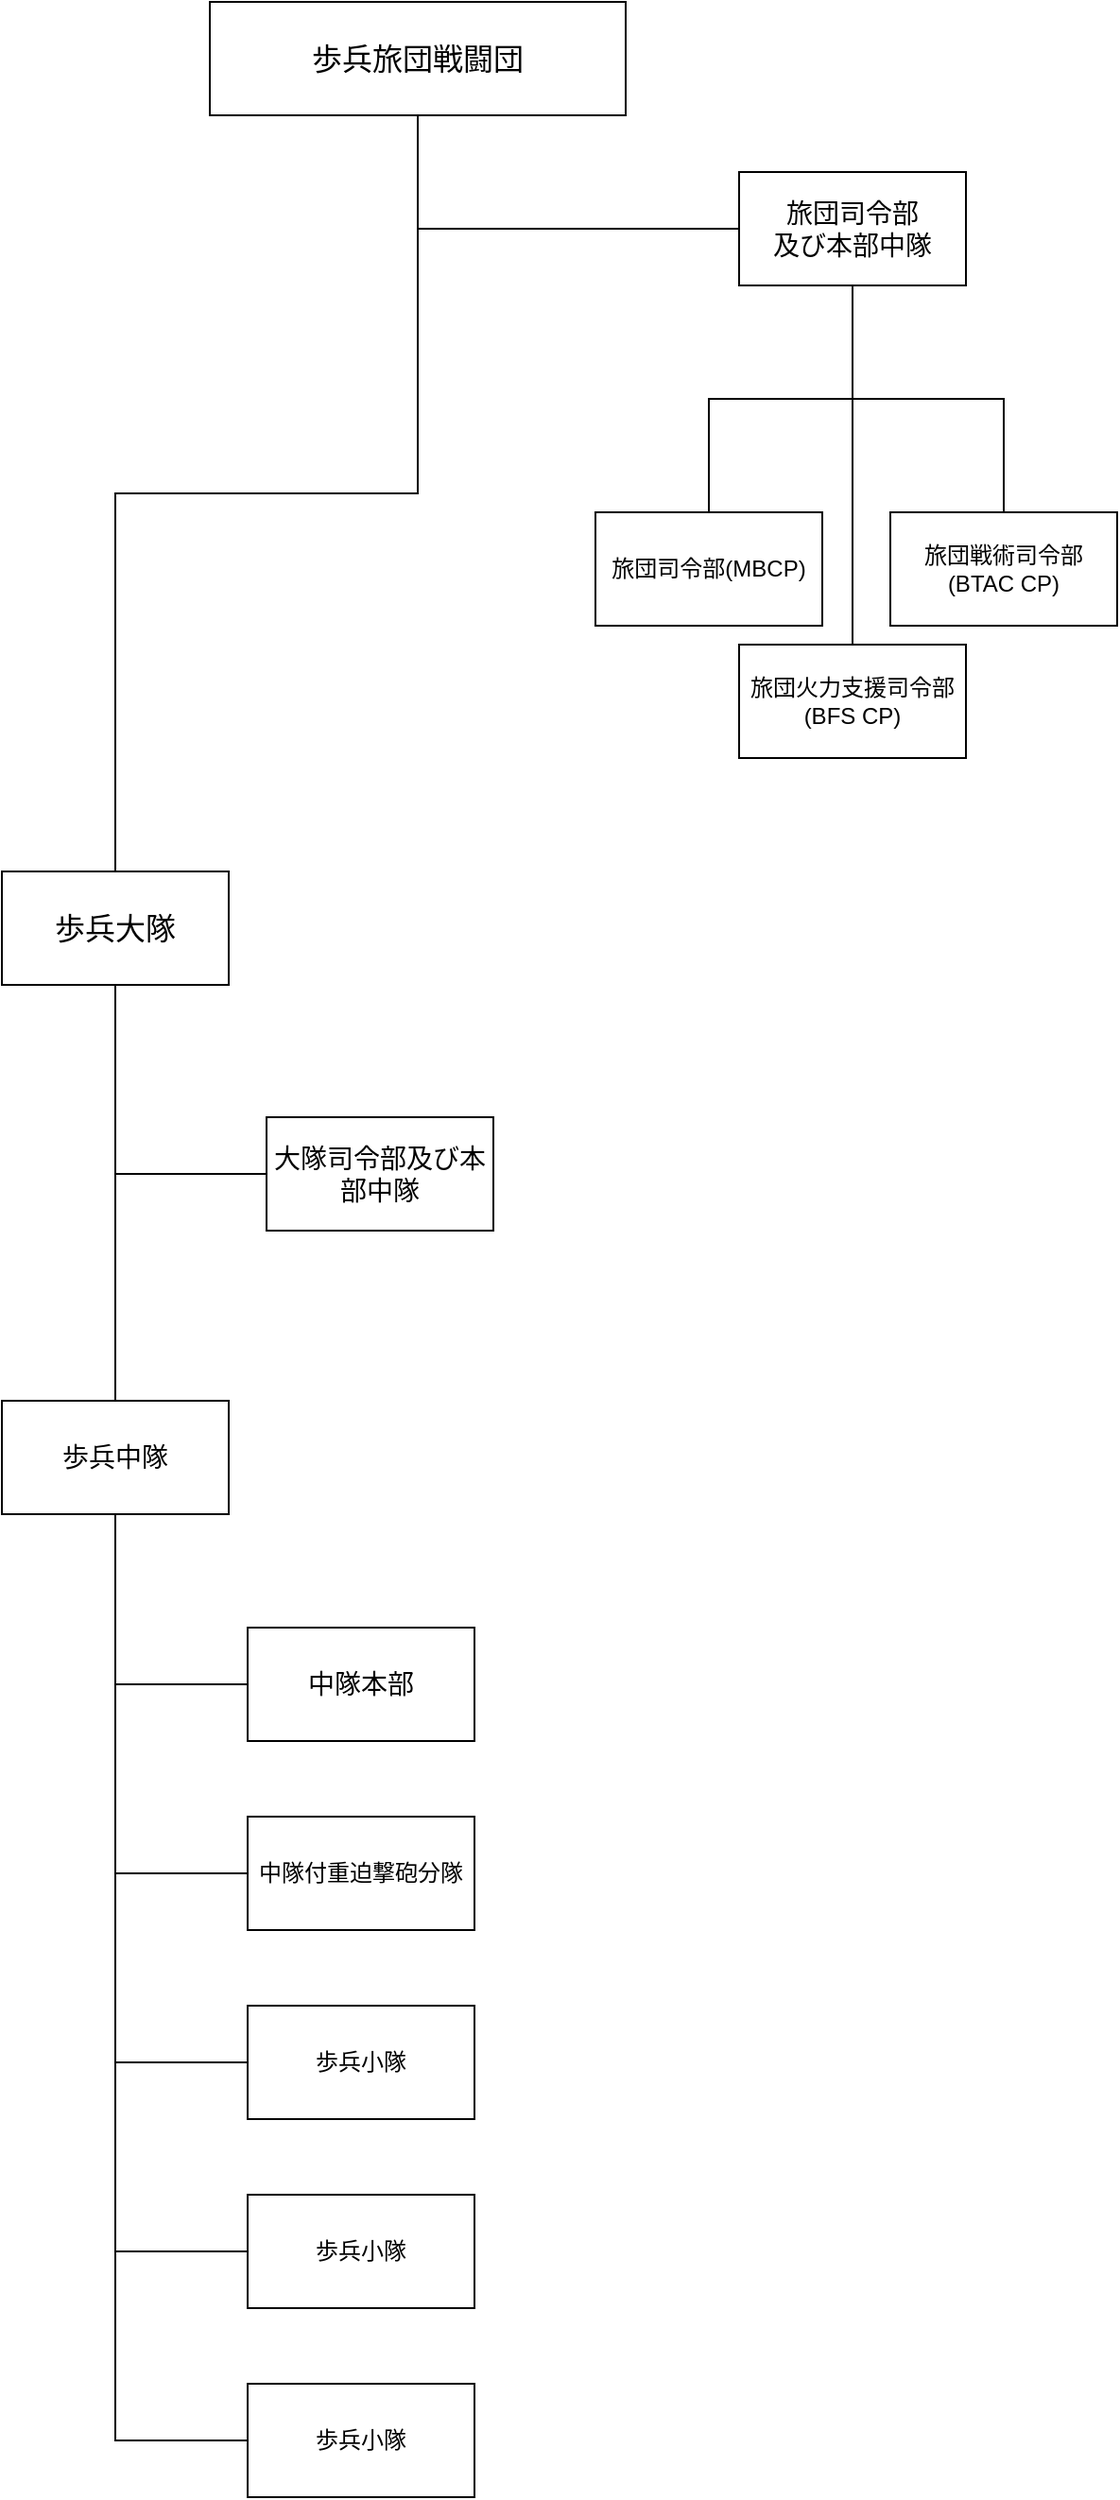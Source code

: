 <mxfile version="21.7.4" type="github">
  <diagram id="prtHgNgQTEPvFCAcTncT" name="Page-1">
    <mxGraphModel dx="1434" dy="768" grid="1" gridSize="10" guides="1" tooltips="1" connect="1" arrows="1" fold="1" page="1" pageScale="1" pageWidth="827" pageHeight="1169" math="0" shadow="0">
      <root>
        <mxCell id="0" />
        <mxCell id="1" parent="0" />
        <mxCell id="buX2rn0j0Ipx8Q19kB1j-3" style="edgeStyle=orthogonalEdgeStyle;rounded=0;orthogonalLoop=1;jettySize=auto;html=1;entryX=0.5;entryY=0;entryDx=0;entryDy=0;endArrow=none;endFill=0;" edge="1" parent="1" source="buX2rn0j0Ipx8Q19kB1j-1" target="buX2rn0j0Ipx8Q19kB1j-15">
          <mxGeometry relative="1" as="geometry">
            <mxPoint x="200" y="450" as="targetPoint" />
          </mxGeometry>
        </mxCell>
        <mxCell id="buX2rn0j0Ipx8Q19kB1j-1" value="&lt;font style=&quot;font-size: 16px;&quot;&gt;歩兵旅団戦闘団&lt;/font&gt;" style="rounded=0;whiteSpace=wrap;html=1;" vertex="1" parent="1">
          <mxGeometry x="210" y="40" width="220" height="60" as="geometry" />
        </mxCell>
        <mxCell id="buX2rn0j0Ipx8Q19kB1j-7" style="edgeStyle=orthogonalEdgeStyle;rounded=0;orthogonalLoop=1;jettySize=auto;html=1;endArrow=none;endFill=0;" edge="1" parent="1" source="buX2rn0j0Ipx8Q19kB1j-4" target="buX2rn0j0Ipx8Q19kB1j-6">
          <mxGeometry relative="1" as="geometry" />
        </mxCell>
        <mxCell id="buX2rn0j0Ipx8Q19kB1j-9" style="edgeStyle=orthogonalEdgeStyle;rounded=0;orthogonalLoop=1;jettySize=auto;html=1;entryX=0.5;entryY=0;entryDx=0;entryDy=0;endArrow=none;endFill=0;" edge="1" parent="1" source="buX2rn0j0Ipx8Q19kB1j-4" target="buX2rn0j0Ipx8Q19kB1j-8">
          <mxGeometry relative="1" as="geometry" />
        </mxCell>
        <mxCell id="buX2rn0j0Ipx8Q19kB1j-11" style="edgeStyle=orthogonalEdgeStyle;rounded=0;orthogonalLoop=1;jettySize=auto;html=1;entryX=0.5;entryY=0;entryDx=0;entryDy=0;endArrow=none;endFill=0;" edge="1" parent="1" source="buX2rn0j0Ipx8Q19kB1j-4" target="buX2rn0j0Ipx8Q19kB1j-10">
          <mxGeometry relative="1" as="geometry" />
        </mxCell>
        <mxCell id="buX2rn0j0Ipx8Q19kB1j-14" style="edgeStyle=orthogonalEdgeStyle;rounded=0;orthogonalLoop=1;jettySize=auto;html=1;entryX=0.5;entryY=1;entryDx=0;entryDy=0;endArrow=none;endFill=0;" edge="1" parent="1" source="buX2rn0j0Ipx8Q19kB1j-4" target="buX2rn0j0Ipx8Q19kB1j-1">
          <mxGeometry relative="1" as="geometry" />
        </mxCell>
        <mxCell id="buX2rn0j0Ipx8Q19kB1j-4" value="&lt;font style=&quot;font-size: 14px;&quot;&gt;旅団司令部&lt;br&gt;及び本部中隊&lt;/font&gt;" style="rounded=0;whiteSpace=wrap;html=1;" vertex="1" parent="1">
          <mxGeometry x="490" y="130" width="120" height="60" as="geometry" />
        </mxCell>
        <mxCell id="buX2rn0j0Ipx8Q19kB1j-6" value="旅団司令部(MBCP)" style="rounded=0;whiteSpace=wrap;html=1;" vertex="1" parent="1">
          <mxGeometry x="414" y="310" width="120" height="60" as="geometry" />
        </mxCell>
        <mxCell id="buX2rn0j0Ipx8Q19kB1j-8" value="旅団戦術司令部&lt;br/&gt;(BTAC CP)" style="rounded=0;whiteSpace=wrap;html=1;" vertex="1" parent="1">
          <mxGeometry x="570" y="310" width="120" height="60" as="geometry" />
        </mxCell>
        <mxCell id="buX2rn0j0Ipx8Q19kB1j-10" value="旅団火力支援司令部&lt;br/&gt;(BFS CP)" style="rounded=0;whiteSpace=wrap;html=1;" vertex="1" parent="1">
          <mxGeometry x="490" y="380" width="120" height="60" as="geometry" />
        </mxCell>
        <mxCell id="buX2rn0j0Ipx8Q19kB1j-18" style="edgeStyle=orthogonalEdgeStyle;rounded=0;orthogonalLoop=1;jettySize=auto;html=1;entryX=0.5;entryY=0;entryDx=0;entryDy=0;endArrow=none;endFill=0;" edge="1" parent="1" source="buX2rn0j0Ipx8Q19kB1j-15" target="buX2rn0j0Ipx8Q19kB1j-17">
          <mxGeometry relative="1" as="geometry" />
        </mxCell>
        <mxCell id="buX2rn0j0Ipx8Q19kB1j-15" value="&lt;font style=&quot;font-size: 16px;&quot;&gt;歩兵大隊&lt;/font&gt;" style="rounded=0;whiteSpace=wrap;html=1;" vertex="1" parent="1">
          <mxGeometry x="100" y="500" width="120" height="60" as="geometry" />
        </mxCell>
        <mxCell id="buX2rn0j0Ipx8Q19kB1j-17" value="&lt;font style=&quot;font-size: 14px;&quot;&gt;歩兵中隊&lt;/font&gt;" style="rounded=0;whiteSpace=wrap;html=1;" vertex="1" parent="1">
          <mxGeometry x="100" y="780" width="120" height="60" as="geometry" />
        </mxCell>
        <mxCell id="buX2rn0j0Ipx8Q19kB1j-20" style="edgeStyle=orthogonalEdgeStyle;rounded=0;orthogonalLoop=1;jettySize=auto;html=1;entryX=0.5;entryY=1;entryDx=0;entryDy=0;endArrow=none;endFill=0;" edge="1" parent="1" source="buX2rn0j0Ipx8Q19kB1j-19" target="buX2rn0j0Ipx8Q19kB1j-15">
          <mxGeometry relative="1" as="geometry" />
        </mxCell>
        <mxCell id="buX2rn0j0Ipx8Q19kB1j-19" value="&lt;font style=&quot;font-size: 14px;&quot;&gt;大隊司令部及び本部中隊&lt;/font&gt;" style="rounded=0;whiteSpace=wrap;html=1;" vertex="1" parent="1">
          <mxGeometry x="240" y="630" width="120" height="60" as="geometry" />
        </mxCell>
        <mxCell id="buX2rn0j0Ipx8Q19kB1j-22" style="edgeStyle=orthogonalEdgeStyle;rounded=0;orthogonalLoop=1;jettySize=auto;html=1;entryX=0.5;entryY=1;entryDx=0;entryDy=0;endArrow=none;endFill=0;" edge="1" parent="1" source="buX2rn0j0Ipx8Q19kB1j-21" target="buX2rn0j0Ipx8Q19kB1j-17">
          <mxGeometry relative="1" as="geometry" />
        </mxCell>
        <mxCell id="buX2rn0j0Ipx8Q19kB1j-21" value="&lt;font style=&quot;font-size: 14px;&quot;&gt;中隊本部&lt;/font&gt;" style="rounded=0;whiteSpace=wrap;html=1;" vertex="1" parent="1">
          <mxGeometry x="230" y="900" width="120" height="60" as="geometry" />
        </mxCell>
        <mxCell id="buX2rn0j0Ipx8Q19kB1j-24" style="edgeStyle=orthogonalEdgeStyle;rounded=0;orthogonalLoop=1;jettySize=auto;html=1;entryX=0.5;entryY=1;entryDx=0;entryDy=0;endArrow=none;endFill=0;" edge="1" parent="1" source="buX2rn0j0Ipx8Q19kB1j-23" target="buX2rn0j0Ipx8Q19kB1j-17">
          <mxGeometry relative="1" as="geometry" />
        </mxCell>
        <mxCell id="buX2rn0j0Ipx8Q19kB1j-23" value="中隊付重迫撃砲分隊" style="rounded=0;whiteSpace=wrap;html=1;" vertex="1" parent="1">
          <mxGeometry x="230" y="1000" width="120" height="60" as="geometry" />
        </mxCell>
        <mxCell id="buX2rn0j0Ipx8Q19kB1j-26" style="edgeStyle=orthogonalEdgeStyle;rounded=0;orthogonalLoop=1;jettySize=auto;html=1;entryX=0.5;entryY=1;entryDx=0;entryDy=0;endArrow=none;endFill=0;" edge="1" parent="1" source="buX2rn0j0Ipx8Q19kB1j-25" target="buX2rn0j0Ipx8Q19kB1j-17">
          <mxGeometry relative="1" as="geometry" />
        </mxCell>
        <mxCell id="buX2rn0j0Ipx8Q19kB1j-25" value="歩兵小隊" style="rounded=0;whiteSpace=wrap;html=1;" vertex="1" parent="1">
          <mxGeometry x="230" y="1100" width="120" height="60" as="geometry" />
        </mxCell>
        <mxCell id="buX2rn0j0Ipx8Q19kB1j-28" style="edgeStyle=orthogonalEdgeStyle;rounded=0;orthogonalLoop=1;jettySize=auto;html=1;entryX=0.5;entryY=1;entryDx=0;entryDy=0;endArrow=none;endFill=0;" edge="1" parent="1" source="buX2rn0j0Ipx8Q19kB1j-27" target="buX2rn0j0Ipx8Q19kB1j-17">
          <mxGeometry relative="1" as="geometry" />
        </mxCell>
        <mxCell id="buX2rn0j0Ipx8Q19kB1j-27" value="歩兵小隊" style="rounded=0;whiteSpace=wrap;html=1;" vertex="1" parent="1">
          <mxGeometry x="230" y="1200" width="120" height="60" as="geometry" />
        </mxCell>
        <mxCell id="buX2rn0j0Ipx8Q19kB1j-30" style="edgeStyle=orthogonalEdgeStyle;rounded=0;orthogonalLoop=1;jettySize=auto;html=1;entryX=0.5;entryY=1;entryDx=0;entryDy=0;endArrow=none;endFill=0;" edge="1" parent="1" source="buX2rn0j0Ipx8Q19kB1j-29" target="buX2rn0j0Ipx8Q19kB1j-17">
          <mxGeometry relative="1" as="geometry" />
        </mxCell>
        <mxCell id="buX2rn0j0Ipx8Q19kB1j-29" value="歩兵小隊" style="rounded=0;whiteSpace=wrap;html=1;" vertex="1" parent="1">
          <mxGeometry x="230" y="1300" width="120" height="60" as="geometry" />
        </mxCell>
      </root>
    </mxGraphModel>
  </diagram>
</mxfile>
